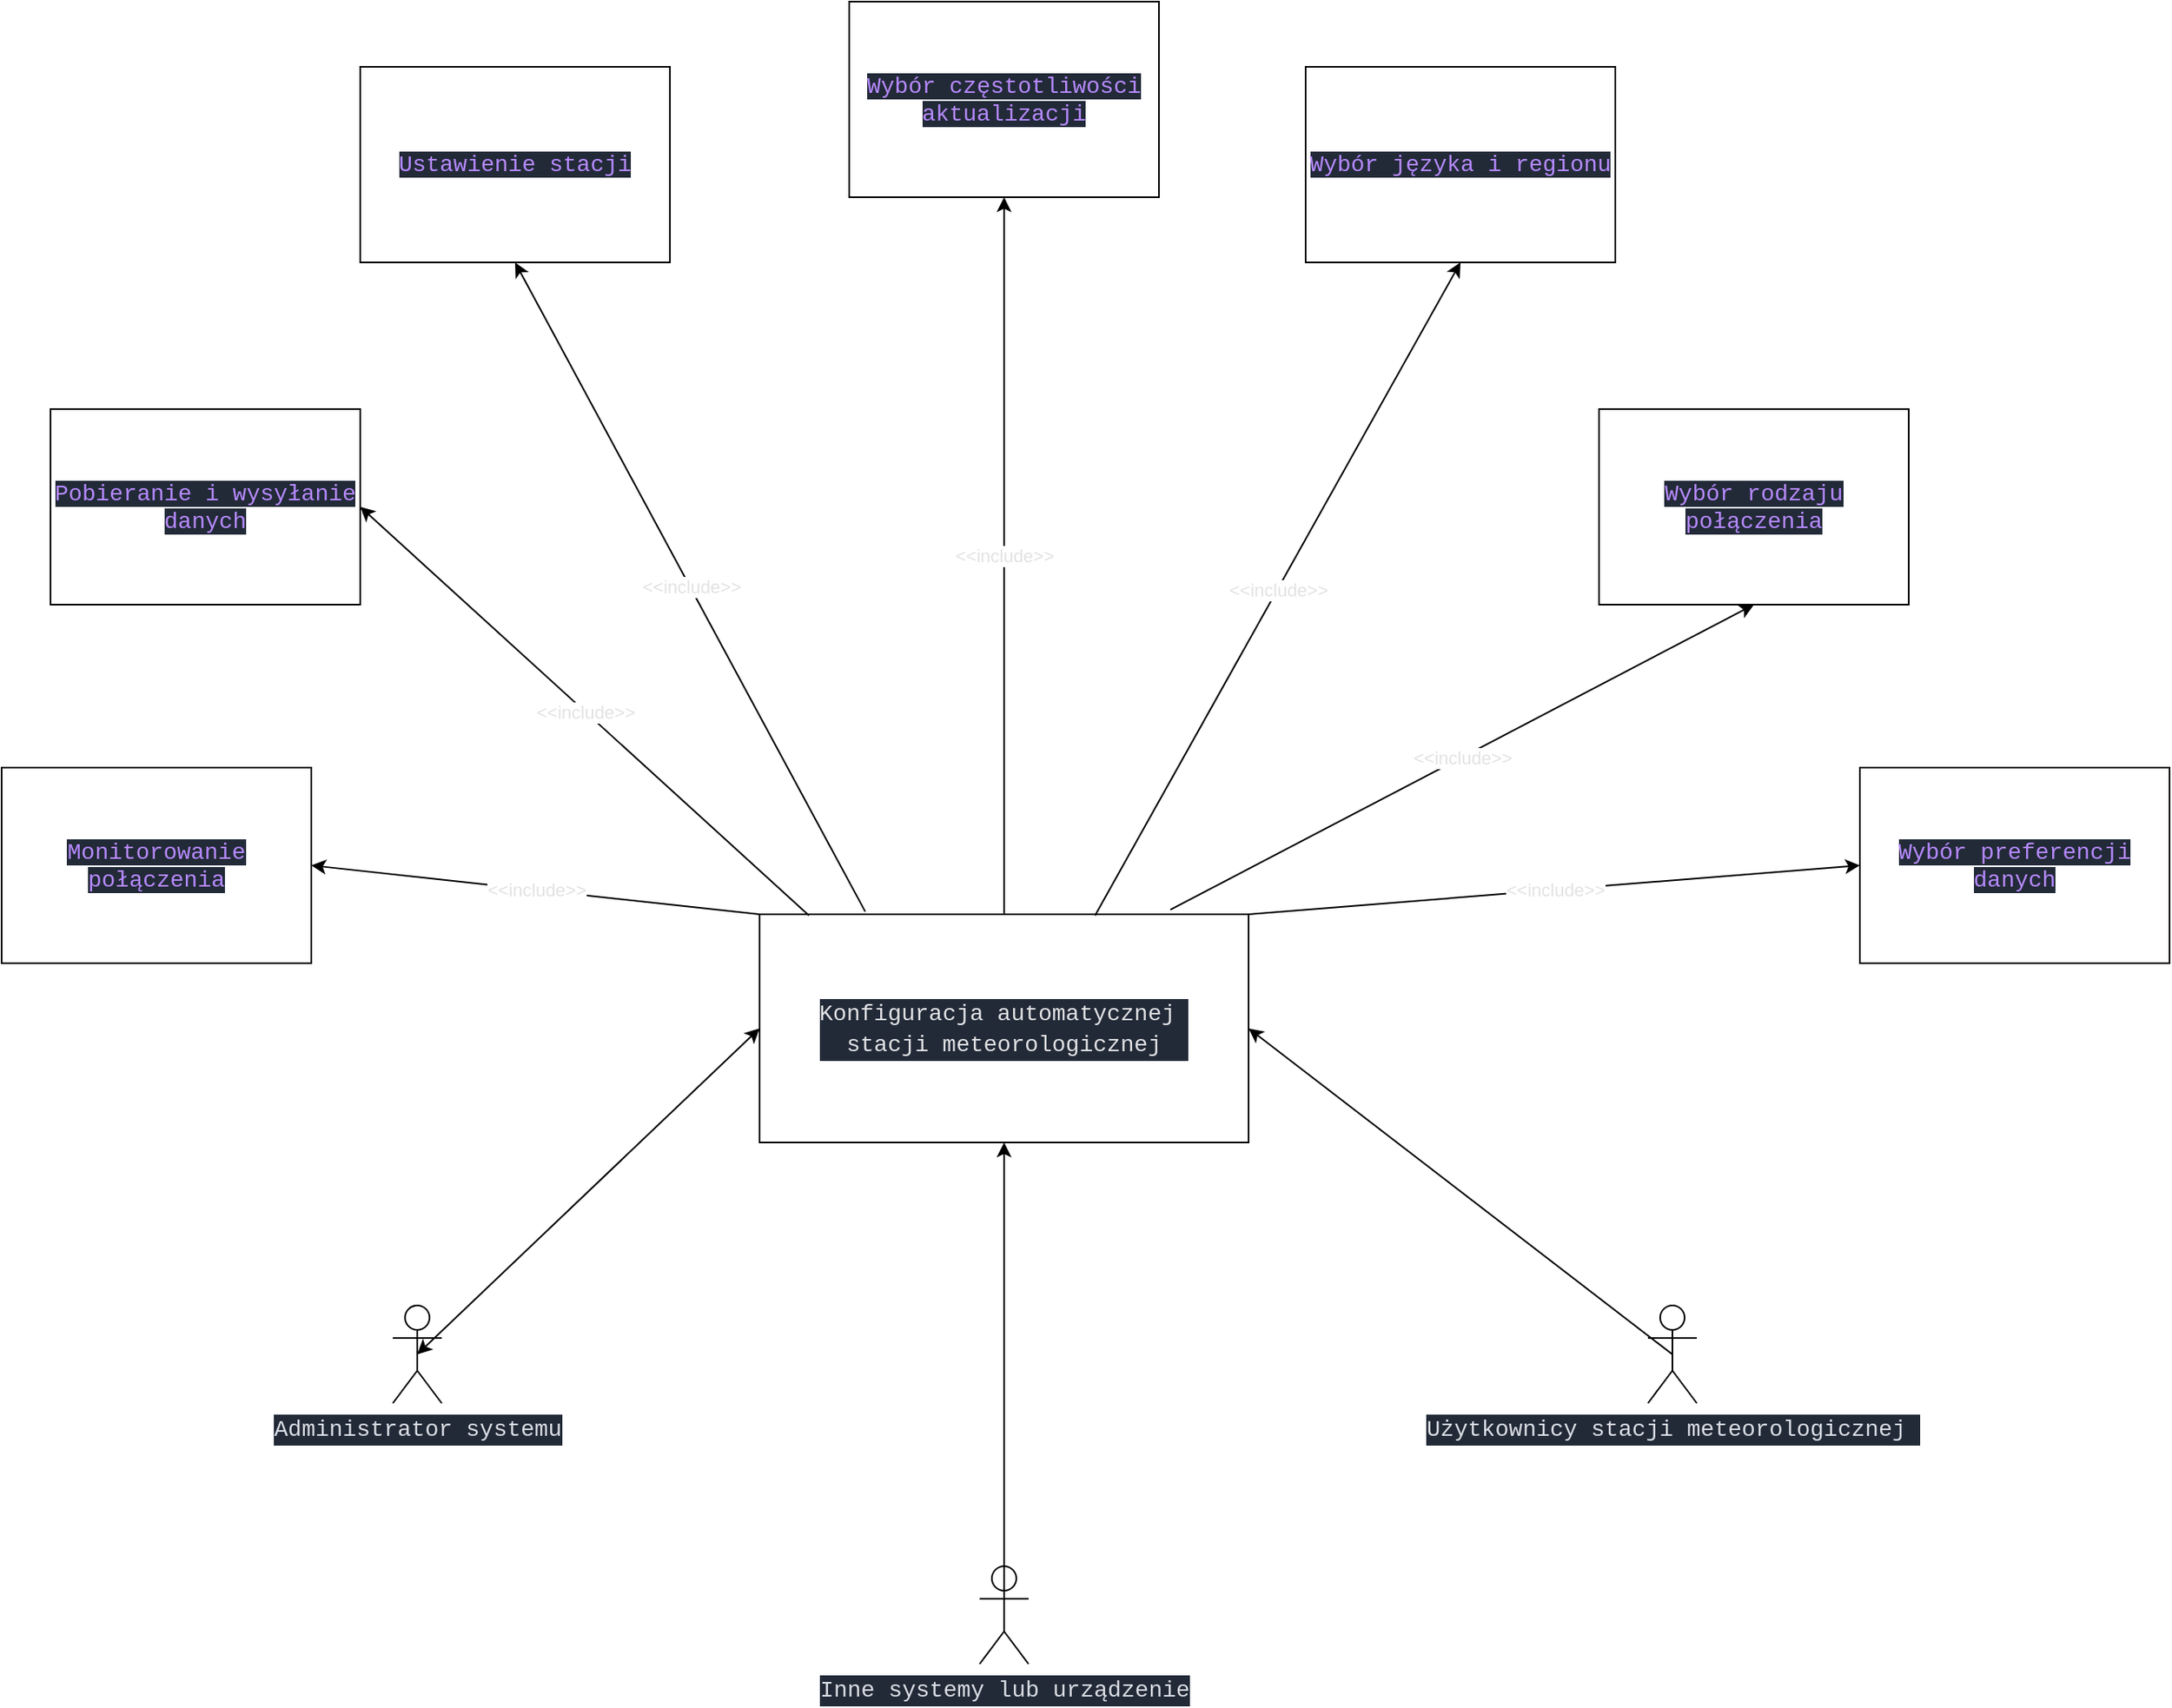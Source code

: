 <mxfile>
    <diagram id="u8DI_vcG08LwfK-7niej" name="Page-1">
        <mxGraphModel dx="1674" dy="2058" grid="1" gridSize="10" guides="1" tooltips="1" connect="1" arrows="1" fold="1" page="1" pageScale="1" pageWidth="850" pageHeight="1100" math="0" shadow="0">
            <root>
                <mxCell id="0"/>
                <mxCell id="1" parent="0"/>
                <mxCell id="22" value="&lt;div style=&quot;color: rgb(219, 222, 228); background-color: rgb(34, 42, 56); font-family: &amp;quot;Fira Code&amp;quot;, Consolas, &amp;quot;Courier New&amp;quot;, monospace; font-size: 14px; line-height: 19px;&quot;&gt;Administrator systemu&lt;/div&gt;" style="shape=umlActor;verticalLabelPosition=bottom;verticalAlign=top;html=1;outlineConnect=0;fontColor=#E2E2E4;" vertex="1" parent="1">
                    <mxGeometry x="-90" y="550" width="30" height="60" as="geometry"/>
                </mxCell>
                <mxCell id="23" value="&lt;div style=&quot;color: rgb(219, 222, 228); background-color: rgb(34, 42, 56); font-family: &amp;quot;Fira Code&amp;quot;, Consolas, &amp;quot;Courier New&amp;quot;, monospace; font-size: 14px; line-height: 19px;&quot;&gt;Inne systemy lub urządzenie&lt;/div&gt;" style="shape=umlActor;verticalLabelPosition=bottom;verticalAlign=top;html=1;outlineConnect=0;fontColor=#E2E2E4;" vertex="1" parent="1">
                    <mxGeometry x="270" y="710" width="30" height="60" as="geometry"/>
                </mxCell>
                <mxCell id="24" value="&lt;div style=&quot;color: rgb(219, 222, 228); background-color: rgb(34, 42, 56); font-family: &amp;quot;Fira Code&amp;quot;, Consolas, &amp;quot;Courier New&amp;quot;, monospace; font-size: 14px; line-height: 19px;&quot;&gt;Użytkownicy stacji&amp;nbsp;&lt;span style=&quot;&quot;&gt;meteorologicznej&lt;/span&gt;&amp;nbsp;&lt;/div&gt;" style="shape=umlActor;verticalLabelPosition=bottom;verticalAlign=top;html=1;outlineConnect=0;fontColor=#E2E2E4;" vertex="1" parent="1">
                    <mxGeometry x="680" y="550" width="30" height="60" as="geometry"/>
                </mxCell>
                <mxCell id="30" value="" style="endArrow=classic;startArrow=classic;html=1;fontColor=#E2E2E4;exitX=0.5;exitY=0.5;exitDx=0;exitDy=0;exitPerimeter=0;entryX=0;entryY=0.5;entryDx=0;entryDy=0;" edge="1" parent="1" source="22" target="3">
                    <mxGeometry width="50" height="50" relative="1" as="geometry">
                        <mxPoint x="180" y="490" as="sourcePoint"/>
                        <mxPoint x="230" y="440" as="targetPoint"/>
                    </mxGeometry>
                </mxCell>
                <mxCell id="33" value="" style="group" vertex="1" connectable="0" parent="1">
                    <mxGeometry x="135" y="310" width="300" height="140" as="geometry"/>
                </mxCell>
                <mxCell id="2" value="" style="rounded=0;whiteSpace=wrap;html=1;" vertex="1" parent="33">
                    <mxGeometry width="300" height="140" as="geometry"/>
                </mxCell>
                <mxCell id="3" value="&lt;div style=&quot;background-color: rgb(34, 42, 56); font-family: &amp;quot;Fira Code&amp;quot;, Consolas, &amp;quot;Courier New&amp;quot;, monospace; font-size: 14px; line-height: 19px;&quot;&gt;&lt;font color=&quot;#e2e2e4&quot;&gt;Konfiguracja&amp;nbsp;automatycznej&amp;nbsp;&lt;br&gt;stacji&amp;nbsp;meteorologicznej&lt;/font&gt;&lt;/div&gt;" style="text;html=1;strokeColor=none;fillColor=none;align=center;verticalAlign=middle;whiteSpace=wrap;rounded=0;" vertex="1" parent="33">
                    <mxGeometry width="300" height="140" as="geometry"/>
                </mxCell>
                <mxCell id="37" value="" style="group" vertex="1" connectable="0" parent="1">
                    <mxGeometry x="470" y="-210" width="190" height="120" as="geometry"/>
                </mxCell>
                <mxCell id="35" value="" style="rounded=0;whiteSpace=wrap;html=1;fontColor=#E2E2E4;" vertex="1" parent="37">
                    <mxGeometry width="190" height="120" as="geometry"/>
                </mxCell>
                <mxCell id="36" value="&lt;span style=&quot;color: rgb(183, 138, 255); font-family: &amp;quot;Fira Code&amp;quot;, Consolas, &amp;quot;Courier New&amp;quot;, monospace; font-size: 14px; text-align: left; background-color: rgb(34, 42, 56);&quot;&gt;Wybór języka i regionu&lt;/span&gt;" style="text;html=1;strokeColor=none;fillColor=none;align=center;verticalAlign=middle;whiteSpace=wrap;rounded=0;fontColor=#E2E2E4;" vertex="1" parent="37">
                    <mxGeometry width="190" height="120" as="geometry"/>
                </mxCell>
                <mxCell id="38" value="" style="group" vertex="1" connectable="0" parent="1">
                    <mxGeometry x="650" width="190" height="120" as="geometry"/>
                </mxCell>
                <mxCell id="39" value="" style="rounded=0;whiteSpace=wrap;html=1;fontColor=#E2E2E4;" vertex="1" parent="38">
                    <mxGeometry width="190" height="120" as="geometry"/>
                </mxCell>
                <mxCell id="40" value="&lt;span style=&quot;color: rgb(183, 138, 255); font-family: &amp;quot;Fira Code&amp;quot;, Consolas, &amp;quot;Courier New&amp;quot;, monospace; font-size: 14px; text-align: left; background-color: rgb(34, 42, 56);&quot;&gt;Wybór rodzaju połączenia&lt;/span&gt;" style="text;html=1;strokeColor=none;fillColor=none;align=center;verticalAlign=middle;whiteSpace=wrap;rounded=0;fontColor=#E2E2E4;" vertex="1" parent="38">
                    <mxGeometry width="190" height="120" as="geometry"/>
                </mxCell>
                <mxCell id="41" value="" style="group" vertex="1" connectable="0" parent="1">
                    <mxGeometry x="810" y="220" width="190" height="120" as="geometry"/>
                </mxCell>
                <mxCell id="42" value="" style="rounded=0;whiteSpace=wrap;html=1;fontColor=#E2E2E4;" vertex="1" parent="41">
                    <mxGeometry width="190" height="120" as="geometry"/>
                </mxCell>
                <mxCell id="43" value="&lt;span style=&quot;color: rgb(183, 138, 255); font-family: &amp;quot;Fira Code&amp;quot;, Consolas, &amp;quot;Courier New&amp;quot;, monospace; font-size: 14px; text-align: left; background-color: rgb(34, 42, 56);&quot;&gt;Wybór preferencji danych&lt;/span&gt;" style="text;html=1;strokeColor=none;fillColor=none;align=center;verticalAlign=middle;whiteSpace=wrap;rounded=0;fontColor=#E2E2E4;" vertex="1" parent="41">
                    <mxGeometry width="190" height="120" as="geometry"/>
                </mxCell>
                <mxCell id="44" value="" style="group" vertex="1" connectable="0" parent="1">
                    <mxGeometry x="190" y="-250" width="190" height="120" as="geometry"/>
                </mxCell>
                <mxCell id="45" value="" style="rounded=0;whiteSpace=wrap;html=1;fontColor=#E2E2E4;" vertex="1" parent="44">
                    <mxGeometry width="190" height="120" as="geometry"/>
                </mxCell>
                <mxCell id="46" value="&lt;span style=&quot;color: rgb(183, 138, 255); font-family: &amp;quot;Fira Code&amp;quot;, Consolas, &amp;quot;Courier New&amp;quot;, monospace; font-size: 14px; text-align: left; background-color: rgb(34, 42, 56);&quot;&gt;Wybór częstotliwości aktualizacji&lt;/span&gt;" style="text;html=1;strokeColor=none;fillColor=none;align=center;verticalAlign=middle;whiteSpace=wrap;rounded=0;fontColor=#E2E2E4;" vertex="1" parent="44">
                    <mxGeometry width="190" height="120" as="geometry"/>
                </mxCell>
                <mxCell id="47" value="" style="group" vertex="1" connectable="0" parent="1">
                    <mxGeometry x="-110" y="-210" width="190" height="120" as="geometry"/>
                </mxCell>
                <mxCell id="48" value="" style="rounded=0;whiteSpace=wrap;html=1;fontColor=#E2E2E4;" vertex="1" parent="47">
                    <mxGeometry width="190" height="120" as="geometry"/>
                </mxCell>
                <mxCell id="49" value="&lt;span style=&quot;color: rgb(183, 138, 255); font-family: &amp;quot;Fira Code&amp;quot;, Consolas, &amp;quot;Courier New&amp;quot;, monospace; font-size: 14px; text-align: left; background-color: rgb(34, 42, 56);&quot;&gt;Ustawienie stacji&lt;/span&gt;" style="text;html=1;strokeColor=none;fillColor=none;align=center;verticalAlign=middle;whiteSpace=wrap;rounded=0;fontColor=#E2E2E4;" vertex="1" parent="47">
                    <mxGeometry width="190" height="120" as="geometry"/>
                </mxCell>
                <mxCell id="50" value="" style="group" vertex="1" connectable="0" parent="1">
                    <mxGeometry x="-300" width="190" height="120" as="geometry"/>
                </mxCell>
                <mxCell id="51" value="" style="rounded=0;whiteSpace=wrap;html=1;fontColor=#E2E2E4;" vertex="1" parent="50">
                    <mxGeometry width="190" height="120" as="geometry"/>
                </mxCell>
                <mxCell id="52" value="&lt;span style=&quot;color: rgb(183, 138, 255); font-family: &amp;quot;Fira Code&amp;quot;, Consolas, &amp;quot;Courier New&amp;quot;, monospace; font-size: 14px; text-align: left; background-color: rgb(34, 42, 56);&quot;&gt;Pobieranie i wysyłanie danych&lt;/span&gt;" style="text;html=1;strokeColor=none;fillColor=none;align=center;verticalAlign=middle;whiteSpace=wrap;rounded=0;fontColor=#E2E2E4;" vertex="1" parent="50">
                    <mxGeometry width="190" height="120" as="geometry"/>
                </mxCell>
                <mxCell id="53" value="" style="group" vertex="1" connectable="0" parent="1">
                    <mxGeometry x="-330" y="220" width="190" height="120" as="geometry"/>
                </mxCell>
                <mxCell id="54" value="" style="rounded=0;whiteSpace=wrap;html=1;fontColor=#E2E2E4;" vertex="1" parent="53">
                    <mxGeometry width="190" height="120" as="geometry"/>
                </mxCell>
                <mxCell id="55" value="&lt;span style=&quot;color: rgb(183, 138, 255); font-family: &amp;quot;Fira Code&amp;quot;, Consolas, &amp;quot;Courier New&amp;quot;, monospace; font-size: 14px; text-align: left; background-color: rgb(34, 42, 56);&quot;&gt;Monitorowanie połączenia&lt;/span&gt;" style="text;html=1;strokeColor=none;fillColor=none;align=center;verticalAlign=middle;whiteSpace=wrap;rounded=0;fontColor=#E2E2E4;" vertex="1" parent="53">
                    <mxGeometry width="190" height="120" as="geometry"/>
                </mxCell>
                <mxCell id="56" value="" style="endArrow=classic;html=1;fontColor=#E2E2E4;exitX=0.5;exitY=0.5;exitDx=0;exitDy=0;exitPerimeter=0;entryX=0.5;entryY=1;entryDx=0;entryDy=0;" edge="1" parent="1" source="23" target="3">
                    <mxGeometry width="50" height="50" relative="1" as="geometry">
                        <mxPoint x="450" y="630" as="sourcePoint"/>
                        <mxPoint x="500" y="580" as="targetPoint"/>
                    </mxGeometry>
                </mxCell>
                <mxCell id="57" value="" style="endArrow=classic;html=1;fontColor=#E2E2E4;exitX=0.5;exitY=0.5;exitDx=0;exitDy=0;exitPerimeter=0;entryX=1;entryY=0.5;entryDx=0;entryDy=0;" edge="1" parent="1" source="24" target="3">
                    <mxGeometry width="50" height="50" relative="1" as="geometry">
                        <mxPoint x="385" y="760.0" as="sourcePoint"/>
                        <mxPoint x="385" y="490.0" as="targetPoint"/>
                    </mxGeometry>
                </mxCell>
                <mxCell id="58" value="" style="endArrow=classic;html=1;fontColor=#E2E2E4;exitX=0;exitY=0;exitDx=0;exitDy=0;entryX=1;entryY=0.5;entryDx=0;entryDy=0;" edge="1" parent="1" source="3" target="55">
                    <mxGeometry relative="1" as="geometry">
                        <mxPoint x="410" y="340" as="sourcePoint"/>
                        <mxPoint x="510" y="340" as="targetPoint"/>
                    </mxGeometry>
                </mxCell>
                <mxCell id="59" value="&amp;lt;&amp;lt;include&amp;gt;&amp;gt;" style="edgeLabel;resizable=0;html=1;align=center;verticalAlign=middle;fontColor=#E2E2E4;" connectable="0" vertex="1" parent="58">
                    <mxGeometry relative="1" as="geometry"/>
                </mxCell>
                <mxCell id="60" value="" style="endArrow=classic;html=1;fontColor=#E2E2E4;exitX=0.101;exitY=0.005;exitDx=0;exitDy=0;entryX=1;entryY=0.5;entryDx=0;entryDy=0;exitPerimeter=0;" edge="1" parent="1" source="3" target="52">
                    <mxGeometry relative="1" as="geometry">
                        <mxPoint x="235" y="350.0" as="sourcePoint"/>
                        <mxPoint x="10" y="230.0" as="targetPoint"/>
                    </mxGeometry>
                </mxCell>
                <mxCell id="61" value="&amp;lt;&amp;lt;include&amp;gt;&amp;gt;" style="edgeLabel;resizable=0;html=1;align=center;verticalAlign=middle;fontColor=#E2E2E4;" connectable="0" vertex="1" parent="60">
                    <mxGeometry relative="1" as="geometry"/>
                </mxCell>
                <mxCell id="62" value="" style="endArrow=classic;html=1;fontColor=#E2E2E4;exitX=0.216;exitY=-0.012;exitDx=0;exitDy=0;entryX=0.5;entryY=1;entryDx=0;entryDy=0;exitPerimeter=0;" edge="1" parent="1" source="3" target="49">
                    <mxGeometry relative="1" as="geometry">
                        <mxPoint x="310" y="350.0" as="sourcePoint"/>
                        <mxPoint y="60.0" as="targetPoint"/>
                    </mxGeometry>
                </mxCell>
                <mxCell id="63" value="&amp;lt;&amp;lt;include&amp;gt;&amp;gt;" style="edgeLabel;resizable=0;html=1;align=center;verticalAlign=middle;fontColor=#E2E2E4;" connectable="0" vertex="1" parent="62">
                    <mxGeometry relative="1" as="geometry"/>
                </mxCell>
                <mxCell id="64" value="" style="endArrow=classic;html=1;fontColor=#E2E2E4;exitX=0.5;exitY=0;exitDx=0;exitDy=0;entryX=0.5;entryY=1;entryDx=0;entryDy=0;" edge="1" parent="1" source="3" target="46">
                    <mxGeometry relative="1" as="geometry">
                        <mxPoint x="385" y="350.0" as="sourcePoint"/>
                        <mxPoint x="100" y="-90" as="targetPoint"/>
                    </mxGeometry>
                </mxCell>
                <mxCell id="65" value="&amp;lt;&amp;lt;include&amp;gt;&amp;gt;" style="edgeLabel;resizable=0;html=1;align=center;verticalAlign=middle;fontColor=#E2E2E4;" connectable="0" vertex="1" parent="64">
                    <mxGeometry relative="1" as="geometry"/>
                </mxCell>
                <mxCell id="66" value="" style="endArrow=classic;html=1;fontColor=#E2E2E4;exitX=0.686;exitY=0.005;exitDx=0;exitDy=0;entryX=0.5;entryY=1;entryDx=0;entryDy=0;exitPerimeter=0;" edge="1" parent="1" source="3" target="36">
                    <mxGeometry relative="1" as="geometry">
                        <mxPoint x="385" y="350.0" as="sourcePoint"/>
                        <mxPoint x="295" y="-100" as="targetPoint"/>
                    </mxGeometry>
                </mxCell>
                <mxCell id="67" value="&amp;lt;&amp;lt;include&amp;gt;&amp;gt;" style="edgeLabel;resizable=0;html=1;align=center;verticalAlign=middle;fontColor=#E2E2E4;" connectable="0" vertex="1" parent="66">
                    <mxGeometry relative="1" as="geometry"/>
                </mxCell>
                <mxCell id="68" value="" style="endArrow=classic;html=1;fontColor=#E2E2E4;exitX=0.84;exitY=-0.02;exitDx=0;exitDy=0;entryX=0.5;entryY=1;entryDx=0;entryDy=0;exitPerimeter=0;" edge="1" parent="1" source="3" target="40">
                    <mxGeometry relative="1" as="geometry">
                        <mxPoint x="440.8" y="350.7" as="sourcePoint"/>
                        <mxPoint x="507.34" y="-86.96" as="targetPoint"/>
                    </mxGeometry>
                </mxCell>
                <mxCell id="69" value="&amp;lt;&amp;lt;include&amp;gt;&amp;gt;" style="edgeLabel;resizable=0;html=1;align=center;verticalAlign=middle;fontColor=#E2E2E4;" connectable="0" vertex="1" parent="68">
                    <mxGeometry relative="1" as="geometry"/>
                </mxCell>
                <mxCell id="70" value="" style="endArrow=classic;html=1;fontColor=#E2E2E4;exitX=1;exitY=0;exitDx=0;exitDy=0;entryX=0;entryY=0.5;entryDx=0;entryDy=0;" edge="1" parent="1" source="3" target="43">
                    <mxGeometry relative="1" as="geometry">
                        <mxPoint x="487" y="347.2" as="sourcePoint"/>
                        <mxPoint x="670" y="70.0" as="targetPoint"/>
                    </mxGeometry>
                </mxCell>
                <mxCell id="71" value="&amp;lt;&amp;lt;include&amp;gt;&amp;gt;" style="edgeLabel;resizable=0;html=1;align=center;verticalAlign=middle;fontColor=#E2E2E4;" connectable="0" vertex="1" parent="70">
                    <mxGeometry relative="1" as="geometry"/>
                </mxCell>
            </root>
        </mxGraphModel>
    </diagram>
</mxfile>